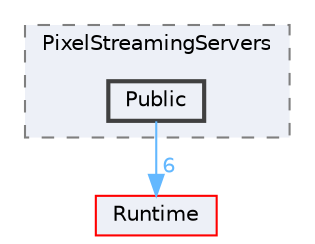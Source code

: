 digraph "Public"
{
 // INTERACTIVE_SVG=YES
 // LATEX_PDF_SIZE
  bgcolor="transparent";
  edge [fontname=Helvetica,fontsize=10,labelfontname=Helvetica,labelfontsize=10];
  node [fontname=Helvetica,fontsize=10,shape=box,height=0.2,width=0.4];
  compound=true
  subgraph clusterdir_cf043452b7ca796cd6ee367cdd5cd1f7 {
    graph [ bgcolor="#edf0f7", pencolor="grey50", label="PixelStreamingServers", fontname=Helvetica,fontsize=10 style="filled,dashed", URL="dir_cf043452b7ca796cd6ee367cdd5cd1f7.html",tooltip=""]
  dir_c5a9156940a5223fabf9bd347fa3a3a2 [label="Public", fillcolor="#edf0f7", color="grey25", style="filled,bold", URL="dir_c5a9156940a5223fabf9bd347fa3a3a2.html",tooltip=""];
  }
  dir_7536b172fbd480bfd146a1b1acd6856b [label="Runtime", fillcolor="#edf0f7", color="red", style="filled", URL="dir_7536b172fbd480bfd146a1b1acd6856b.html",tooltip=""];
  dir_c5a9156940a5223fabf9bd347fa3a3a2->dir_7536b172fbd480bfd146a1b1acd6856b [headlabel="6", labeldistance=1.5 headhref="dir_000843_000984.html" href="dir_000843_000984.html" color="steelblue1" fontcolor="steelblue1"];
}
